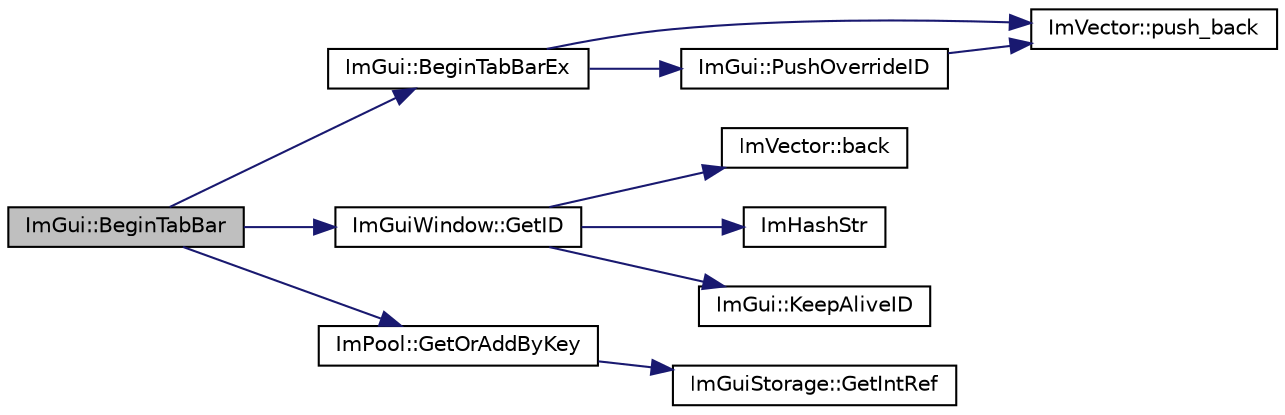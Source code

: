 digraph "ImGui::BeginTabBar"
{
 // LATEX_PDF_SIZE
  edge [fontname="Helvetica",fontsize="10",labelfontname="Helvetica",labelfontsize="10"];
  node [fontname="Helvetica",fontsize="10",shape=record];
  rankdir="LR";
  Node1 [label="ImGui::BeginTabBar",height=0.2,width=0.4,color="black", fillcolor="grey75", style="filled", fontcolor="black",tooltip=" "];
  Node1 -> Node2 [color="midnightblue",fontsize="10",style="solid"];
  Node2 [label="ImGui::BeginTabBarEx",height=0.2,width=0.4,color="black", fillcolor="white", style="filled",URL="$namespace_im_gui.html#ae630dd2237aa12e9a306af817d8996c3",tooltip=" "];
  Node2 -> Node3 [color="midnightblue",fontsize="10",style="solid"];
  Node3 [label="ImVector::push_back",height=0.2,width=0.4,color="black", fillcolor="white", style="filled",URL="$struct_im_vector.html#aab5df48e0711a48bd12f3206e08c4108",tooltip=" "];
  Node2 -> Node4 [color="midnightblue",fontsize="10",style="solid"];
  Node4 [label="ImGui::PushOverrideID",height=0.2,width=0.4,color="black", fillcolor="white", style="filled",URL="$namespace_im_gui.html#acff64eb876d279cfe1cc6129ccd19930",tooltip=" "];
  Node4 -> Node3 [color="midnightblue",fontsize="10",style="solid"];
  Node1 -> Node5 [color="midnightblue",fontsize="10",style="solid"];
  Node5 [label="ImGuiWindow::GetID",height=0.2,width=0.4,color="black", fillcolor="white", style="filled",URL="$struct_im_gui_window.html#a66400a63bc0b54d7d29e08d1b1b1a42b",tooltip=" "];
  Node5 -> Node6 [color="midnightblue",fontsize="10",style="solid"];
  Node6 [label="ImVector::back",height=0.2,width=0.4,color="black", fillcolor="white", style="filled",URL="$struct_im_vector.html#a6da15f3c402099ed57078835ab942f8e",tooltip=" "];
  Node5 -> Node7 [color="midnightblue",fontsize="10",style="solid"];
  Node7 [label="ImHashStr",height=0.2,width=0.4,color="black", fillcolor="white", style="filled",URL="$imgui_8cpp.html#acd1b12694d0365b516bf7373f182eeee",tooltip=" "];
  Node5 -> Node8 [color="midnightblue",fontsize="10",style="solid"];
  Node8 [label="ImGui::KeepAliveID",height=0.2,width=0.4,color="black", fillcolor="white", style="filled",URL="$namespace_im_gui.html#a85a245c78a9f7c351636bdad6e60c488",tooltip=" "];
  Node1 -> Node9 [color="midnightblue",fontsize="10",style="solid"];
  Node9 [label="ImPool::GetOrAddByKey",height=0.2,width=0.4,color="black", fillcolor="white", style="filled",URL="$struct_im_pool.html#a564fd757c33978601849a6091dcd99a0",tooltip=" "];
  Node9 -> Node10 [color="midnightblue",fontsize="10",style="solid"];
  Node10 [label="ImGuiStorage::GetIntRef",height=0.2,width=0.4,color="black", fillcolor="white", style="filled",URL="$struct_im_gui_storage.html#a28673fa7839263f3066ccb8e93e748a9",tooltip=" "];
}
